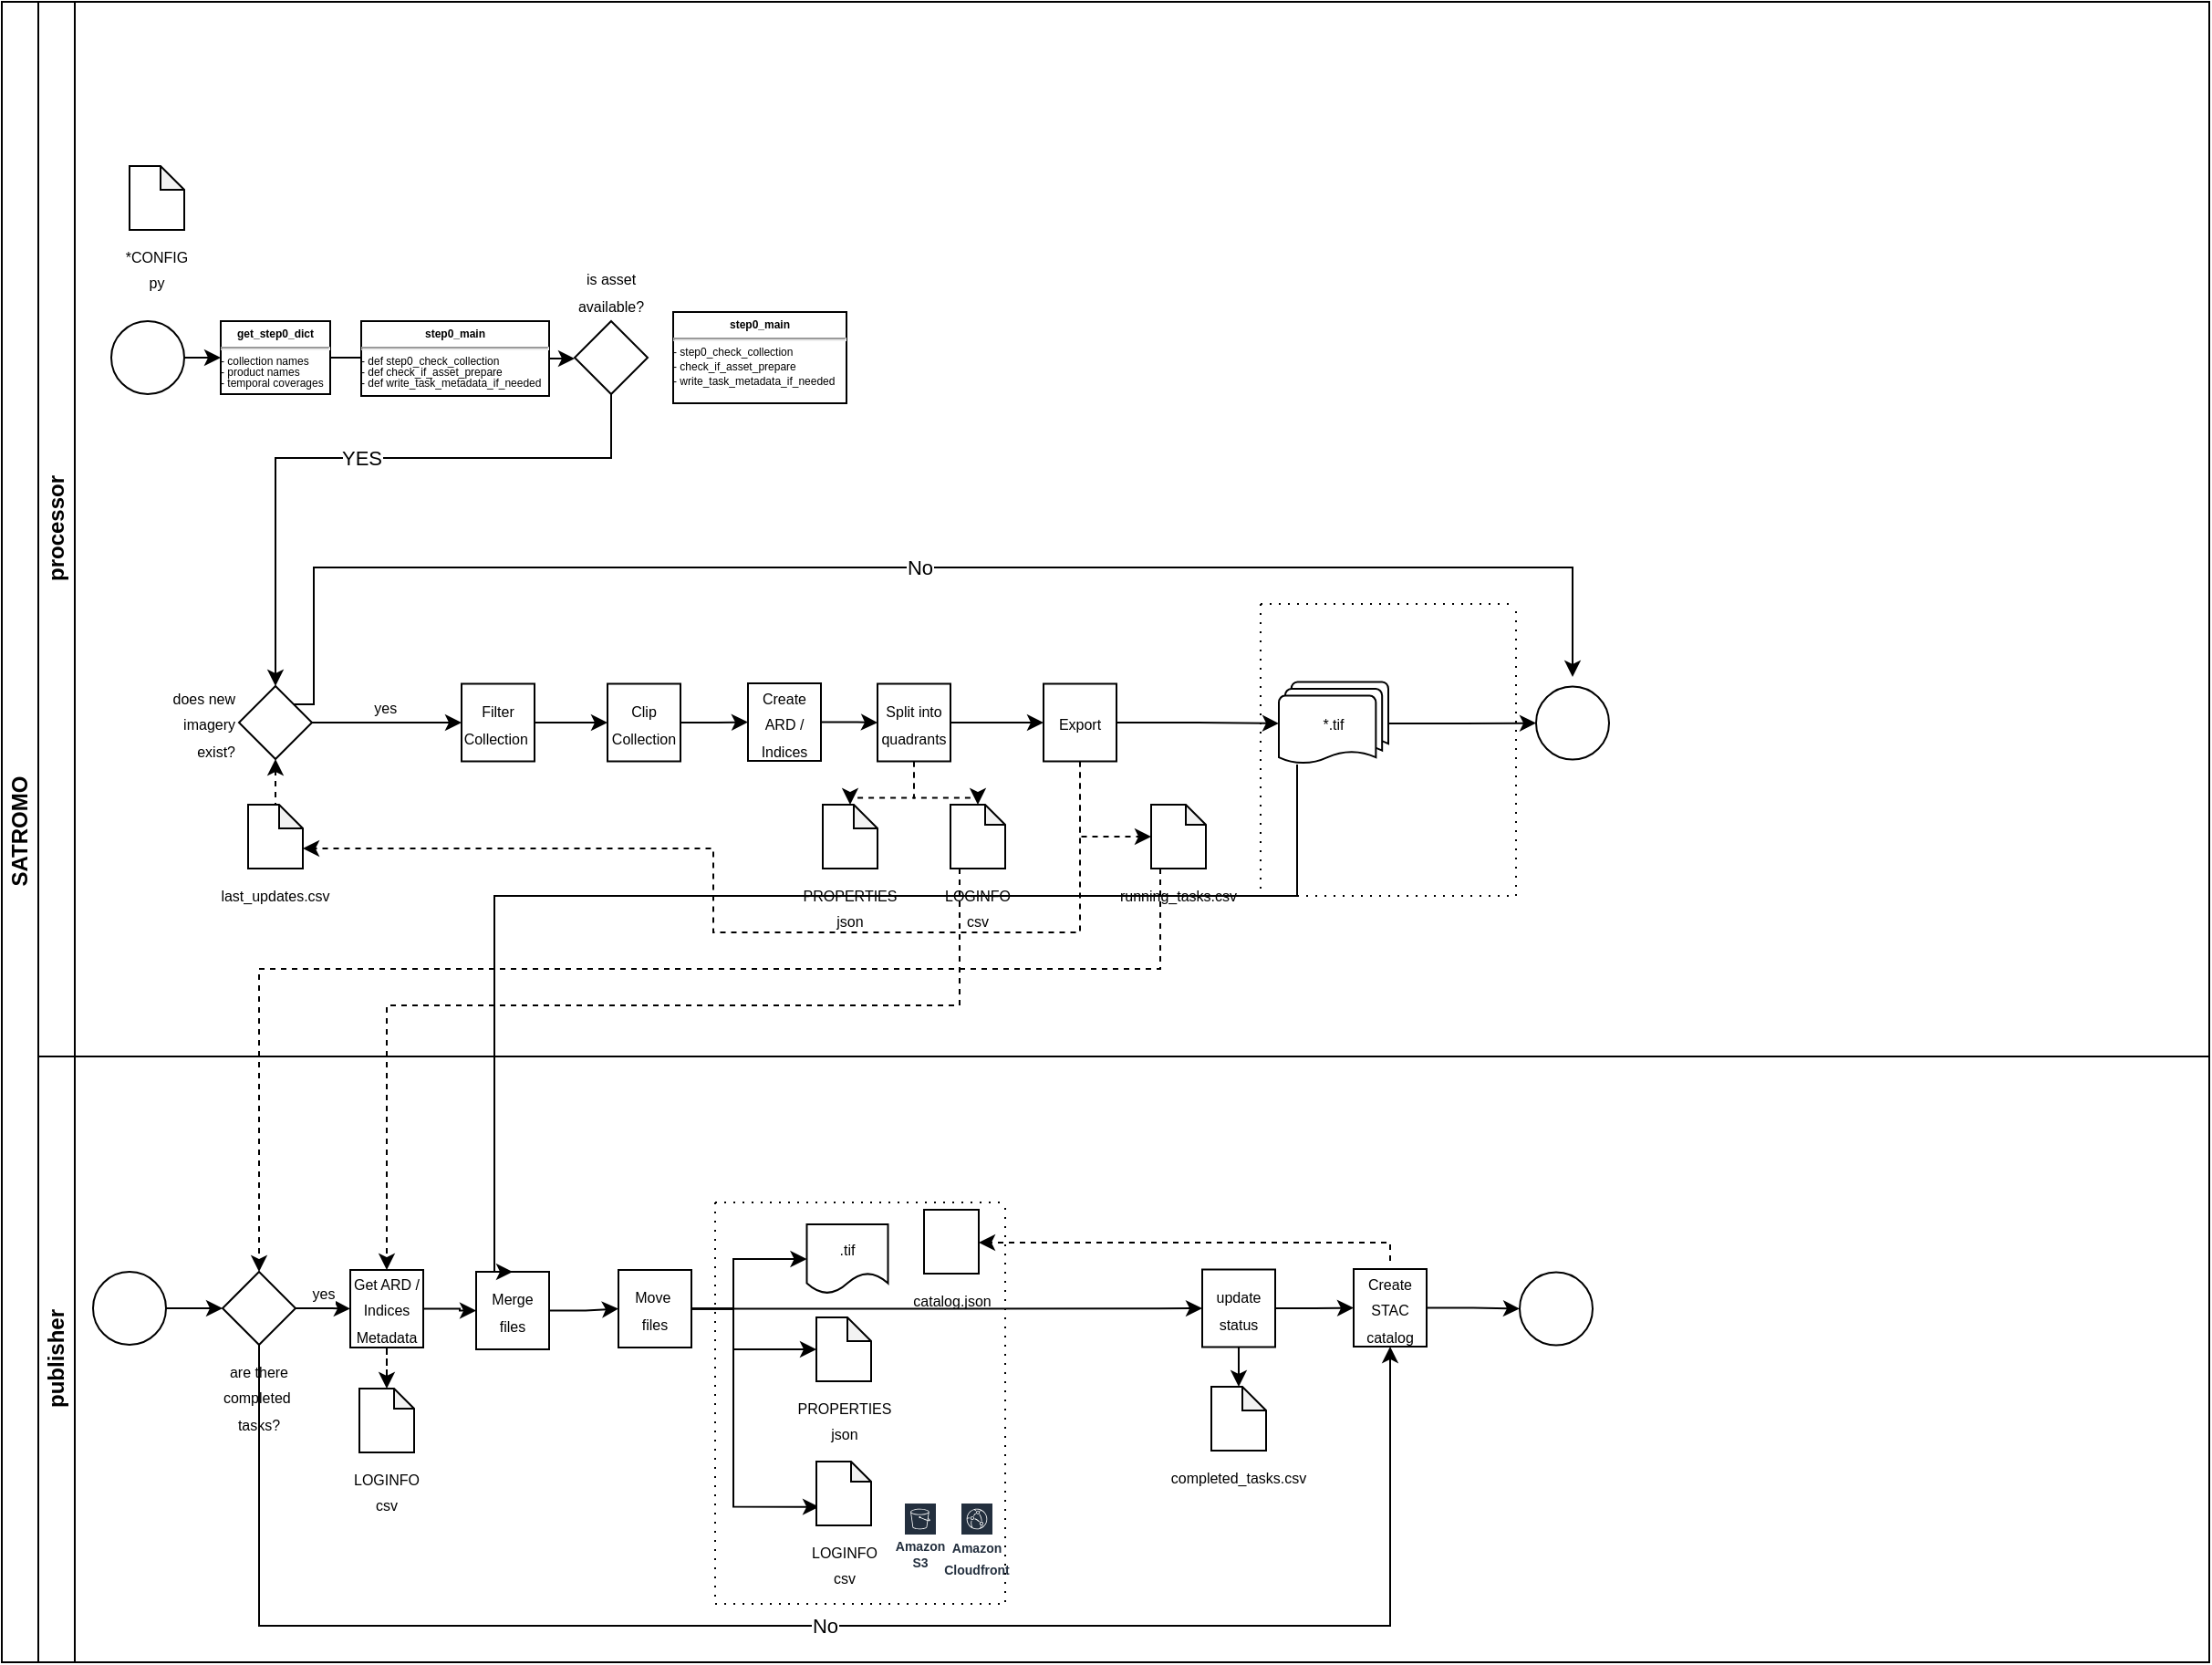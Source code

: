 <mxfile version="22.1.17" type="github">
  <diagram id="prtHgNgQTEPvFCAcTncT" name="Page-1">
    <mxGraphModel dx="679" dy="415" grid="1" gridSize="10" guides="1" tooltips="1" connect="1" arrows="1" fold="1" page="1" pageScale="1" pageWidth="1654" pageHeight="1169" math="0" shadow="0">
      <root>
        <mxCell id="0" />
        <mxCell id="1" parent="0" />
        <mxCell id="dNxyNK7c78bLwvsdeMH5-19" value="SATROMO" style="swimlane;html=1;childLayout=stackLayout;resizeParent=1;resizeParentMax=0;horizontal=0;startSize=20;horizontalStack=0;" parent="1" vertex="1">
          <mxGeometry x="40" y="530" width="1210" height="910" as="geometry">
            <mxRectangle x="30" y="50" width="40" height="60" as="alternateBounds" />
          </mxGeometry>
        </mxCell>
        <mxCell id="R1mRM2v9SrcW-nyacFjG-60" style="edgeStyle=orthogonalEdgeStyle;rounded=0;orthogonalLoop=1;jettySize=auto;html=1;entryX=0.5;entryY=0;entryDx=0;entryDy=0;dashed=1;" parent="dNxyNK7c78bLwvsdeMH5-19" source="R1mRM2v9SrcW-nyacFjG-41" target="R1mRM2v9SrcW-nyacFjG-56" edge="1">
          <mxGeometry relative="1" as="geometry">
            <Array as="points">
              <mxPoint x="635" y="530" />
              <mxPoint x="141" y="530" />
            </Array>
          </mxGeometry>
        </mxCell>
        <mxCell id="R1mRM2v9SrcW-nyacFjG-63" style="edgeStyle=orthogonalEdgeStyle;rounded=0;orthogonalLoop=1;jettySize=auto;html=1;entryX=0.5;entryY=0;entryDx=0;entryDy=0;dashed=1;" parent="dNxyNK7c78bLwvsdeMH5-19" source="R1mRM2v9SrcW-nyacFjG-35" target="R1mRM2v9SrcW-nyacFjG-61" edge="1">
          <mxGeometry relative="1" as="geometry">
            <Array as="points">
              <mxPoint x="525" y="550" />
              <mxPoint x="211" y="550" />
            </Array>
          </mxGeometry>
        </mxCell>
        <mxCell id="dNxyNK7c78bLwvsdeMH5-20" value="processor" style="swimlane;html=1;startSize=20;horizontal=0;" parent="dNxyNK7c78bLwvsdeMH5-19" vertex="1">
          <mxGeometry x="20" width="1190" height="578" as="geometry" />
        </mxCell>
        <mxCell id="R1mRM2v9SrcW-nyacFjG-58" value="" style="shape=image;html=1;verticalAlign=top;verticalLabelPosition=bottom;labelBackgroundColor=#ffffff;imageAspect=0;aspect=fixed;image=https://cdn0.iconfinder.com/data/icons/social-network-9/50/29-128.png" parent="dNxyNK7c78bLwvsdeMH5-20" vertex="1">
          <mxGeometry x="30" y="6" width="24" height="24" as="geometry" />
        </mxCell>
        <mxCell id="dNxyNK7c78bLwvsdeMH5-32" value="" style="ellipse;whiteSpace=wrap;html=1;" parent="dNxyNK7c78bLwvsdeMH5-20" vertex="1">
          <mxGeometry x="821" y="375.25" width="40" height="40" as="geometry" />
        </mxCell>
        <mxCell id="R1mRM2v9SrcW-nyacFjG-2" value="yes&amp;nbsp;" style="edgeStyle=orthogonalEdgeStyle;rounded=0;orthogonalLoop=1;jettySize=auto;html=1;exitX=1;exitY=0.5;exitDx=0;exitDy=0;labelPosition=center;verticalLabelPosition=top;align=center;verticalAlign=bottom;fontSize=8;" parent="dNxyNK7c78bLwvsdeMH5-20" source="SaRvPY5KLAKqEFSmgEiV-3" target="dNxyNK7c78bLwvsdeMH5-30" edge="1">
          <mxGeometry relative="1" as="geometry" />
        </mxCell>
        <mxCell id="0T3khw3Om7fpAPWbkNdE-1" value="No" style="edgeStyle=orthogonalEdgeStyle;rounded=0;orthogonalLoop=1;jettySize=auto;html=1;exitX=1;exitY=0;exitDx=0;exitDy=0;" parent="dNxyNK7c78bLwvsdeMH5-20" source="SaRvPY5KLAKqEFSmgEiV-3" edge="1">
          <mxGeometry relative="1" as="geometry">
            <mxPoint x="841" y="370" as="targetPoint" />
            <Array as="points">
              <mxPoint x="151" y="385" />
              <mxPoint x="151" y="310" />
              <mxPoint x="841" y="310" />
            </Array>
          </mxGeometry>
        </mxCell>
        <mxCell id="SaRvPY5KLAKqEFSmgEiV-3" value="&lt;font style=&quot;font-size: 8px;&quot;&gt;does&amp;nbsp;new imagery exist?&lt;/font&gt;" style="rhombus;whiteSpace=wrap;html=1;fontFamily=Helvetica;fontSize=12;fontColor=#000000;align=right;verticalAlign=middle;labelPosition=left;verticalLabelPosition=middle;" parent="dNxyNK7c78bLwvsdeMH5-20" vertex="1">
          <mxGeometry x="110" y="375" width="40" height="40" as="geometry" />
        </mxCell>
        <mxCell id="dNxyNK7c78bLwvsdeMH5-30" value="&lt;font style=&quot;font-size: 8px;&quot;&gt;Filter Collection&amp;nbsp;&lt;/font&gt;" style="rounded=0;whiteSpace=wrap;html=1;fontFamily=Helvetica;fontSize=12;fontColor=#000000;align=center;" parent="dNxyNK7c78bLwvsdeMH5-20" vertex="1">
          <mxGeometry x="232" y="373.75" width="40" height="42.5" as="geometry" />
        </mxCell>
        <mxCell id="dNxyNK7c78bLwvsdeMH5-33" value="" style="edgeStyle=orthogonalEdgeStyle;rounded=0;orthogonalLoop=1;jettySize=auto;html=1;endArrow=classic;endFill=1;" parent="dNxyNK7c78bLwvsdeMH5-20" source="R1mRM2v9SrcW-nyacFjG-46" target="dNxyNK7c78bLwvsdeMH5-32" edge="1">
          <mxGeometry relative="1" as="geometry" />
        </mxCell>
        <mxCell id="R1mRM2v9SrcW-nyacFjG-6" style="edgeStyle=orthogonalEdgeStyle;rounded=0;orthogonalLoop=1;jettySize=auto;html=1;exitX=0;exitY=0;exitDx=17;exitDy=0;exitPerimeter=0;entryX=0.5;entryY=1;entryDx=0;entryDy=0;dashed=1;" parent="dNxyNK7c78bLwvsdeMH5-20" source="R1mRM2v9SrcW-nyacFjG-4" target="SaRvPY5KLAKqEFSmgEiV-3" edge="1">
          <mxGeometry relative="1" as="geometry" />
        </mxCell>
        <mxCell id="R1mRM2v9SrcW-nyacFjG-4" value="&lt;font style=&quot;font-size: 8px;&quot;&gt;last_updates.csv&lt;/font&gt;" style="shape=note;whiteSpace=wrap;html=1;backgroundOutline=1;darkOpacity=0.05;size=13;labelPosition=center;verticalLabelPosition=bottom;align=center;verticalAlign=top;" parent="dNxyNK7c78bLwvsdeMH5-20" vertex="1">
          <mxGeometry x="115" y="440" width="30" height="35" as="geometry" />
        </mxCell>
        <mxCell id="R1mRM2v9SrcW-nyacFjG-7" value="&lt;font style=&quot;font-size: 8px;&quot;&gt;Clip Collection&lt;/font&gt;" style="rounded=0;whiteSpace=wrap;html=1;fontFamily=Helvetica;fontSize=12;fontColor=#000000;align=center;" parent="dNxyNK7c78bLwvsdeMH5-20" vertex="1">
          <mxGeometry x="312" y="373.75" width="40" height="42.5" as="geometry" />
        </mxCell>
        <mxCell id="R1mRM2v9SrcW-nyacFjG-8" value="" style="edgeStyle=orthogonalEdgeStyle;rounded=0;orthogonalLoop=1;jettySize=auto;html=1;endArrow=classic;endFill=1;" parent="dNxyNK7c78bLwvsdeMH5-20" source="dNxyNK7c78bLwvsdeMH5-30" target="R1mRM2v9SrcW-nyacFjG-7" edge="1">
          <mxGeometry relative="1" as="geometry">
            <mxPoint x="322" y="445" as="sourcePoint" />
            <mxPoint x="440" y="400" as="targetPoint" />
          </mxGeometry>
        </mxCell>
        <mxCell id="R1mRM2v9SrcW-nyacFjG-9" value="&lt;font style=&quot;font-size: 8px;&quot;&gt;Create ARD / Indices&lt;/font&gt;" style="rounded=0;whiteSpace=wrap;html=1;fontFamily=Helvetica;fontSize=12;fontColor=#000000;align=center;" parent="dNxyNK7c78bLwvsdeMH5-20" vertex="1">
          <mxGeometry x="389" y="373.5" width="40" height="42.5" as="geometry" />
        </mxCell>
        <mxCell id="R1mRM2v9SrcW-nyacFjG-10" value="" style="edgeStyle=orthogonalEdgeStyle;rounded=0;orthogonalLoop=1;jettySize=auto;html=1;endArrow=classic;endFill=1;" parent="dNxyNK7c78bLwvsdeMH5-20" source="R1mRM2v9SrcW-nyacFjG-7" target="R1mRM2v9SrcW-nyacFjG-9" edge="1">
          <mxGeometry relative="1" as="geometry">
            <mxPoint x="402" y="445" as="sourcePoint" />
            <mxPoint x="1000" y="445" as="targetPoint" />
          </mxGeometry>
        </mxCell>
        <mxCell id="R1mRM2v9SrcW-nyacFjG-16" style="edgeStyle=orthogonalEdgeStyle;rounded=0;orthogonalLoop=1;jettySize=auto;html=1;exitX=0.5;exitY=1;exitDx=0;exitDy=0;entryX=0.5;entryY=0;entryDx=0;entryDy=0;entryPerimeter=0;dashed=1;" parent="dNxyNK7c78bLwvsdeMH5-20" source="R1mRM2v9SrcW-nyacFjG-11" target="R1mRM2v9SrcW-nyacFjG-13" edge="1">
          <mxGeometry relative="1" as="geometry" />
        </mxCell>
        <mxCell id="R1mRM2v9SrcW-nyacFjG-38" style="edgeStyle=orthogonalEdgeStyle;rounded=0;orthogonalLoop=1;jettySize=auto;html=1;exitX=0.5;exitY=1;exitDx=0;exitDy=0;entryX=0.5;entryY=0;entryDx=0;entryDy=0;entryPerimeter=0;dashed=1;" parent="dNxyNK7c78bLwvsdeMH5-20" source="R1mRM2v9SrcW-nyacFjG-11" target="R1mRM2v9SrcW-nyacFjG-35" edge="1">
          <mxGeometry relative="1" as="geometry" />
        </mxCell>
        <mxCell id="R1mRM2v9SrcW-nyacFjG-11" value="&lt;font style=&quot;font-size: 8px;&quot;&gt;Split into&lt;br&gt;quadrants&lt;br&gt;&lt;/font&gt;" style="rounded=0;whiteSpace=wrap;html=1;fontFamily=Helvetica;fontSize=12;fontColor=#000000;align=center;" parent="dNxyNK7c78bLwvsdeMH5-20" vertex="1">
          <mxGeometry x="460" y="373.75" width="40" height="42.5" as="geometry" />
        </mxCell>
        <mxCell id="R1mRM2v9SrcW-nyacFjG-12" value="" style="edgeStyle=orthogonalEdgeStyle;rounded=0;orthogonalLoop=1;jettySize=auto;html=1;endArrow=classic;endFill=1;" parent="dNxyNK7c78bLwvsdeMH5-20" source="R1mRM2v9SrcW-nyacFjG-9" target="R1mRM2v9SrcW-nyacFjG-11" edge="1">
          <mxGeometry relative="1" as="geometry">
            <mxPoint x="479" y="445" as="sourcePoint" />
            <mxPoint x="1000" y="445" as="targetPoint" />
          </mxGeometry>
        </mxCell>
        <mxCell id="R1mRM2v9SrcW-nyacFjG-13" value="&lt;span style=&quot;font-size: 8px;&quot;&gt;PROPERTIES json&lt;/span&gt;" style="shape=note;whiteSpace=wrap;html=1;backgroundOutline=1;darkOpacity=0.05;size=13;labelPosition=center;verticalLabelPosition=bottom;align=center;verticalAlign=top;" parent="dNxyNK7c78bLwvsdeMH5-20" vertex="1">
          <mxGeometry x="430" y="440" width="30" height="35" as="geometry" />
        </mxCell>
        <mxCell id="R1mRM2v9SrcW-nyacFjG-35" value="&lt;span style=&quot;font-size: 8px;&quot;&gt;LOGINFO csv&lt;/span&gt;" style="shape=note;whiteSpace=wrap;html=1;backgroundOutline=1;darkOpacity=0.05;size=11;labelPosition=center;verticalLabelPosition=bottom;align=center;verticalAlign=top;" parent="dNxyNK7c78bLwvsdeMH5-20" vertex="1">
          <mxGeometry x="500" y="440" width="30" height="35" as="geometry" />
        </mxCell>
        <mxCell id="R1mRM2v9SrcW-nyacFjG-44" style="edgeStyle=orthogonalEdgeStyle;rounded=0;orthogonalLoop=1;jettySize=auto;html=1;entryX=0;entryY=0;entryDx=30;entryDy=24;entryPerimeter=0;dashed=1;" parent="dNxyNK7c78bLwvsdeMH5-20" source="R1mRM2v9SrcW-nyacFjG-39" target="R1mRM2v9SrcW-nyacFjG-4" edge="1">
          <mxGeometry relative="1" as="geometry">
            <Array as="points">
              <mxPoint x="571" y="510" />
              <mxPoint x="370" y="510" />
              <mxPoint x="370" y="464" />
            </Array>
          </mxGeometry>
        </mxCell>
        <mxCell id="R1mRM2v9SrcW-nyacFjG-39" value="&lt;font style=&quot;font-size: 8px;&quot;&gt;Export&lt;br&gt;&lt;/font&gt;" style="rounded=0;whiteSpace=wrap;html=1;fontFamily=Helvetica;fontSize=12;fontColor=#000000;align=center;" parent="dNxyNK7c78bLwvsdeMH5-20" vertex="1">
          <mxGeometry x="551" y="373.75" width="40" height="42.5" as="geometry" />
        </mxCell>
        <mxCell id="R1mRM2v9SrcW-nyacFjG-40" value="" style="edgeStyle=orthogonalEdgeStyle;rounded=0;orthogonalLoop=1;jettySize=auto;html=1;endArrow=classic;endFill=1;" parent="dNxyNK7c78bLwvsdeMH5-20" source="R1mRM2v9SrcW-nyacFjG-11" target="R1mRM2v9SrcW-nyacFjG-39" edge="1">
          <mxGeometry relative="1" as="geometry">
            <mxPoint x="550" y="445" as="sourcePoint" />
            <mxPoint x="1000" y="445" as="targetPoint" />
          </mxGeometry>
        </mxCell>
        <mxCell id="R1mRM2v9SrcW-nyacFjG-41" value="&lt;span style=&quot;font-size: 8px;&quot;&gt;running_tasks.csv&lt;/span&gt;" style="shape=note;whiteSpace=wrap;html=1;backgroundOutline=1;darkOpacity=0.05;size=11;labelPosition=center;verticalLabelPosition=bottom;align=center;verticalAlign=top;" parent="dNxyNK7c78bLwvsdeMH5-20" vertex="1">
          <mxGeometry x="610" y="440" width="30" height="35" as="geometry" />
        </mxCell>
        <mxCell id="R1mRM2v9SrcW-nyacFjG-43" style="edgeStyle=orthogonalEdgeStyle;rounded=0;orthogonalLoop=1;jettySize=auto;html=1;exitX=0.5;exitY=1;exitDx=0;exitDy=0;entryX=0;entryY=0.5;entryDx=0;entryDy=0;entryPerimeter=0;dashed=1;" parent="dNxyNK7c78bLwvsdeMH5-20" source="R1mRM2v9SrcW-nyacFjG-39" target="R1mRM2v9SrcW-nyacFjG-41" edge="1">
          <mxGeometry relative="1" as="geometry" />
        </mxCell>
        <mxCell id="R1mRM2v9SrcW-nyacFjG-47" value="" style="edgeStyle=orthogonalEdgeStyle;rounded=0;orthogonalLoop=1;jettySize=auto;html=1;endArrow=classic;endFill=1;" parent="dNxyNK7c78bLwvsdeMH5-20" source="R1mRM2v9SrcW-nyacFjG-39" target="R1mRM2v9SrcW-nyacFjG-46" edge="1">
          <mxGeometry relative="1" as="geometry">
            <mxPoint x="641" y="445" as="sourcePoint" />
            <mxPoint x="1000" y="445" as="targetPoint" />
          </mxGeometry>
        </mxCell>
        <mxCell id="R1mRM2v9SrcW-nyacFjG-46" value="&lt;font style=&quot;font-size: 8px;&quot;&gt;*.tif&lt;/font&gt;" style="strokeWidth=1;html=1;shape=mxgraph.flowchart.multi-document;whiteSpace=wrap;" parent="dNxyNK7c78bLwvsdeMH5-20" vertex="1">
          <mxGeometry x="680" y="372.75" width="60" height="45.25" as="geometry" />
        </mxCell>
        <mxCell id="R1mRM2v9SrcW-nyacFjG-74" value="" style="swimlane;startSize=0;dashed=1;dashPattern=1 4;" parent="dNxyNK7c78bLwvsdeMH5-20" vertex="1">
          <mxGeometry x="670" y="330" width="140" height="160" as="geometry">
            <mxRectangle x="650" y="50" width="50" height="40" as="alternateBounds" />
          </mxGeometry>
        </mxCell>
        <mxCell id="R1mRM2v9SrcW-nyacFjG-75" value="" style="shape=image;html=1;verticalAlign=top;verticalLabelPosition=bottom;labelBackgroundColor=#ffffff;imageAspect=0;aspect=fixed;image=https://cdn0.iconfinder.com/data/icons/eon-social-media-contact-info-2/32/drive_gdrive_google_storage-128.png;strokeWidth=1;dashed=1;dashPattern=12 12;" parent="R1mRM2v9SrcW-nyacFjG-74" vertex="1">
          <mxGeometry x="110" y="130" width="30" height="30" as="geometry" />
        </mxCell>
        <mxCell id="dyGAlXozFLKTP85Kv3v4-16" style="edgeStyle=orthogonalEdgeStyle;rounded=0;orthogonalLoop=1;jettySize=auto;html=1;entryX=0;entryY=0.5;entryDx=0;entryDy=0;" edge="1" parent="dNxyNK7c78bLwvsdeMH5-20" source="dNxyNK7c78bLwvsdeMH5-23" target="dyGAlXozFLKTP85Kv3v4-7">
          <mxGeometry relative="1" as="geometry">
            <Array as="points">
              <mxPoint x="60" y="195" />
            </Array>
          </mxGeometry>
        </mxCell>
        <mxCell id="dNxyNK7c78bLwvsdeMH5-23" value="" style="ellipse;whiteSpace=wrap;html=1;" parent="dNxyNK7c78bLwvsdeMH5-20" vertex="1">
          <mxGeometry x="40" y="175" width="40" height="40" as="geometry" />
        </mxCell>
        <mxCell id="dyGAlXozFLKTP85Kv3v4-17" style="edgeStyle=orthogonalEdgeStyle;rounded=0;orthogonalLoop=1;jettySize=auto;html=1;entryX=0;entryY=0.5;entryDx=0;entryDy=0;" edge="1" parent="dNxyNK7c78bLwvsdeMH5-20" source="dyGAlXozFLKTP85Kv3v4-7" target="dyGAlXozFLKTP85Kv3v4-11">
          <mxGeometry relative="1" as="geometry" />
        </mxCell>
        <mxCell id="dyGAlXozFLKTP85Kv3v4-7" value="&lt;p style=&quot;margin: 4px 0px 0px; text-align: center; font-size: 6px;&quot;&gt;&lt;b style=&quot;font-size: 6px;&quot;&gt;get_step0_dict&lt;/b&gt;&lt;/p&gt;&lt;hr style=&quot;font-size: 6px;&quot;&gt;&lt;div style=&quot;height: 2px; font-size: 6px;&quot;&gt;- collection names&amp;nbsp;&amp;nbsp;&lt;/div&gt;&lt;div style=&quot;height: 2px; font-size: 6px;&quot;&gt;&lt;br&gt;&lt;/div&gt;&lt;div style=&quot;height: 2px; font-size: 6px;&quot;&gt;&lt;br&gt;&lt;/div&gt;&lt;div style=&quot;height: 2px; font-size: 6px;&quot;&gt;- product names&amp;nbsp;&amp;nbsp;&lt;/div&gt;&lt;div style=&quot;height: 2px; font-size: 6px;&quot;&gt;&lt;br&gt;&lt;/div&gt;&lt;div style=&quot;height: 2px; font-size: 6px;&quot;&gt;&lt;br style=&quot;font-size: 6px;&quot;&gt;&lt;/div&gt;&lt;div style=&quot;height: 2px; font-size: 6px;&quot;&gt;- temporal coverages&lt;/div&gt;" style="verticalAlign=top;align=left;overflow=fill;fontSize=6;fontFamily=Helvetica;html=1;whiteSpace=wrap;" vertex="1" parent="dNxyNK7c78bLwvsdeMH5-20">
          <mxGeometry x="100" y="175" width="60" height="40" as="geometry" />
        </mxCell>
        <mxCell id="dyGAlXozFLKTP85Kv3v4-9" value="&lt;span style=&quot;font-size: 8px;&quot;&gt;*CONFIG&lt;br&gt;py&lt;br&gt;&lt;/span&gt;" style="shape=note;whiteSpace=wrap;html=1;backgroundOutline=1;darkOpacity=0.05;size=13;labelPosition=center;verticalLabelPosition=bottom;align=center;verticalAlign=top;" vertex="1" parent="dNxyNK7c78bLwvsdeMH5-20">
          <mxGeometry x="50" y="90" width="30" height="35" as="geometry" />
        </mxCell>
        <mxCell id="dyGAlXozFLKTP85Kv3v4-18" style="edgeStyle=orthogonalEdgeStyle;rounded=0;orthogonalLoop=1;jettySize=auto;html=1;exitX=1;exitY=0.5;exitDx=0;exitDy=0;entryX=0;entryY=0.5;entryDx=0;entryDy=0;" edge="1" parent="dNxyNK7c78bLwvsdeMH5-20" source="dyGAlXozFLKTP85Kv3v4-11" target="dyGAlXozFLKTP85Kv3v4-14">
          <mxGeometry relative="1" as="geometry" />
        </mxCell>
        <mxCell id="dyGAlXozFLKTP85Kv3v4-11" value="&lt;p style=&quot;margin: 4px 0px 0px; text-align: center; font-size: 6px;&quot;&gt;&lt;b style=&quot;font-size: 6px;&quot;&gt;step0_main&lt;/b&gt;&lt;/p&gt;&lt;hr style=&quot;font-size: 6px;&quot;&gt;&lt;div style=&quot;height: 2px; font-size: 6px;&quot;&gt;- def step0_check_collection&lt;/div&gt;&lt;div style=&quot;height: 2px; font-size: 6px;&quot;&gt;&lt;br style=&quot;font-size: 6px;&quot;&gt;&lt;/div&gt;&lt;div style=&quot;height: 2px; font-size: 6px;&quot;&gt;&lt;br&gt;&lt;/div&gt;&lt;div style=&quot;height: 2px; font-size: 6px;&quot;&gt;- def check_if_asset_prepare &amp;nbsp;&lt;/div&gt;&lt;div style=&quot;height: 2px; font-size: 6px;&quot;&gt;&lt;br&gt;&lt;/div&gt;&lt;div style=&quot;height: 2px; font-size: 6px;&quot;&gt;&lt;br&gt;&lt;/div&gt;&lt;div style=&quot;height: 2px; font-size: 6px;&quot;&gt;- def write_task_metadata_if_needed&lt;/div&gt;" style="verticalAlign=top;align=left;overflow=fill;fontSize=6;fontFamily=Helvetica;html=1;whiteSpace=wrap;" vertex="1" parent="dNxyNK7c78bLwvsdeMH5-20">
          <mxGeometry x="177" y="175" width="103" height="41" as="geometry" />
        </mxCell>
        <mxCell id="dyGAlXozFLKTP85Kv3v4-21" value="YES" style="edgeStyle=orthogonalEdgeStyle;rounded=0;orthogonalLoop=1;jettySize=auto;html=1;entryX=0.5;entryY=0;entryDx=0;entryDy=0;" edge="1" parent="dNxyNK7c78bLwvsdeMH5-20" source="dyGAlXozFLKTP85Kv3v4-14" target="SaRvPY5KLAKqEFSmgEiV-3">
          <mxGeometry relative="1" as="geometry">
            <Array as="points">
              <mxPoint x="314" y="250" />
              <mxPoint x="130" y="250" />
            </Array>
          </mxGeometry>
        </mxCell>
        <mxCell id="dyGAlXozFLKTP85Kv3v4-14" value="&lt;font style=&quot;font-size: 8px;&quot;&gt;is asset available?&lt;/font&gt;" style="rhombus;whiteSpace=wrap;html=1;fontFamily=Helvetica;fontSize=12;fontColor=#000000;align=center;verticalAlign=bottom;labelPosition=center;verticalLabelPosition=top;" vertex="1" parent="dNxyNK7c78bLwvsdeMH5-20">
          <mxGeometry x="294" y="175" width="40" height="40" as="geometry" />
        </mxCell>
        <mxCell id="dyGAlXozFLKTP85Kv3v4-20" value="&lt;p style=&quot;margin: 4px 0px 0px; text-align: center; font-size: 6px;&quot;&gt;&lt;b style=&quot;font-size: 6px;&quot;&gt;step0_main&lt;/b&gt;&lt;/p&gt;&lt;hr style=&quot;font-size: 6px;&quot;&gt;&lt;div style=&quot;height: 2px; font-size: 6px;&quot;&gt;-&amp;nbsp;step0_check_collection&lt;/div&gt;&lt;div style=&quot;height: 2px; font-size: 6px;&quot;&gt;&lt;br style=&quot;font-size: 6px;&quot;&gt;&lt;/div&gt;&lt;div style=&quot;height: 2px; font-size: 6px;&quot;&gt;&lt;br style=&quot;font-size: 6px;&quot;&gt;&lt;/div&gt;&lt;div style=&quot;height: 2px; font-size: 6px;&quot;&gt;&lt;br&gt;&lt;/div&gt;&lt;div style=&quot;height: 2px; font-size: 6px;&quot;&gt;-&amp;nbsp;check_if_asset_prepare &amp;nbsp;&lt;/div&gt;&lt;div style=&quot;height: 2px; font-size: 6px;&quot;&gt;&lt;br&gt;&lt;/div&gt;&lt;div style=&quot;height: 2px; font-size: 6px;&quot;&gt;&lt;br style=&quot;font-size: 6px;&quot;&gt;&lt;/div&gt;&lt;div style=&quot;height: 2px; font-size: 6px;&quot;&gt;&lt;br style=&quot;font-size: 6px;&quot;&gt;&lt;/div&gt;&lt;div style=&quot;height: 2px; font-size: 6px;&quot;&gt;-&amp;nbsp;write_task_metadata_if_needed&lt;/div&gt;" style="verticalAlign=top;align=left;overflow=fill;fontSize=6;fontFamily=Helvetica;html=1;whiteSpace=wrap;" vertex="1" parent="dNxyNK7c78bLwvsdeMH5-20">
          <mxGeometry x="348" y="170" width="95" height="50" as="geometry" />
        </mxCell>
        <mxCell id="dNxyNK7c78bLwvsdeMH5-21" value="publisher" style="swimlane;html=1;startSize=20;horizontal=0;" parent="dNxyNK7c78bLwvsdeMH5-19" vertex="1">
          <mxGeometry x="20" y="578" width="1190" height="332" as="geometry" />
        </mxCell>
        <mxCell id="R1mRM2v9SrcW-nyacFjG-57" style="edgeStyle=orthogonalEdgeStyle;rounded=0;orthogonalLoop=1;jettySize=auto;html=1;" parent="dNxyNK7c78bLwvsdeMH5-21" source="R1mRM2v9SrcW-nyacFjG-53" target="R1mRM2v9SrcW-nyacFjG-56" edge="1">
          <mxGeometry relative="1" as="geometry" />
        </mxCell>
        <mxCell id="R1mRM2v9SrcW-nyacFjG-53" value="" style="ellipse;whiteSpace=wrap;html=1;" parent="dNxyNK7c78bLwvsdeMH5-21" vertex="1">
          <mxGeometry x="30" y="118" width="40" height="40" as="geometry" />
        </mxCell>
        <mxCell id="R1mRM2v9SrcW-nyacFjG-62" value="&lt;font style=&quot;font-size: 8px;&quot;&gt;yes&lt;/font&gt;" style="edgeStyle=orthogonalEdgeStyle;rounded=0;orthogonalLoop=1;jettySize=auto;html=1;exitX=1;exitY=0.5;exitDx=0;exitDy=0;labelPosition=center;verticalLabelPosition=top;align=center;verticalAlign=bottom;fontSize=8;" parent="dNxyNK7c78bLwvsdeMH5-21" source="R1mRM2v9SrcW-nyacFjG-56" target="R1mRM2v9SrcW-nyacFjG-61" edge="1">
          <mxGeometry relative="1" as="geometry" />
        </mxCell>
        <mxCell id="0T3khw3Om7fpAPWbkNdE-2" value="No" style="edgeStyle=orthogonalEdgeStyle;rounded=0;orthogonalLoop=1;jettySize=auto;html=1;exitX=0.5;exitY=1;exitDx=0;exitDy=0;entryX=0.5;entryY=1;entryDx=0;entryDy=0;" parent="dNxyNK7c78bLwvsdeMH5-21" source="R1mRM2v9SrcW-nyacFjG-56" target="R1mRM2v9SrcW-nyacFjG-124" edge="1">
          <mxGeometry relative="1" as="geometry">
            <Array as="points">
              <mxPoint x="121" y="312" />
              <mxPoint x="741" y="312" />
            </Array>
          </mxGeometry>
        </mxCell>
        <mxCell id="R1mRM2v9SrcW-nyacFjG-56" value="&lt;span style=&quot;font-size: 8px;&quot;&gt;are there completed&amp;nbsp; tasks?&lt;/span&gt;" style="rhombus;whiteSpace=wrap;html=1;fontFamily=Helvetica;fontSize=12;fontColor=#000000;align=center;verticalAlign=top;labelPosition=center;verticalLabelPosition=bottom;" parent="dNxyNK7c78bLwvsdeMH5-21" vertex="1">
          <mxGeometry x="101" y="118" width="40" height="40" as="geometry" />
        </mxCell>
        <mxCell id="R1mRM2v9SrcW-nyacFjG-70" style="edgeStyle=orthogonalEdgeStyle;rounded=0;orthogonalLoop=1;jettySize=auto;html=1;dashed=1;" parent="dNxyNK7c78bLwvsdeMH5-21" source="R1mRM2v9SrcW-nyacFjG-61" target="R1mRM2v9SrcW-nyacFjG-69" edge="1">
          <mxGeometry relative="1" as="geometry" />
        </mxCell>
        <mxCell id="R1mRM2v9SrcW-nyacFjG-61" value="&lt;font style=&quot;font-size: 8px;&quot;&gt;Get ARD / Indices Metadata&lt;/font&gt;" style="rounded=0;whiteSpace=wrap;html=1;fontFamily=Helvetica;fontSize=12;fontColor=#000000;align=center;" parent="dNxyNK7c78bLwvsdeMH5-21" vertex="1">
          <mxGeometry x="171" y="117" width="40" height="42.5" as="geometry" />
        </mxCell>
        <mxCell id="R1mRM2v9SrcW-nyacFjG-64" value="" style="shape=image;html=1;verticalAlign=top;verticalLabelPosition=bottom;labelBackgroundColor=#ffffff;imageAspect=0;aspect=fixed;image=https://cdn0.iconfinder.com/data/icons/social-network-9/50/29-128.png" parent="dNxyNK7c78bLwvsdeMH5-21" vertex="1">
          <mxGeometry x="31" y="12" width="24" height="24" as="geometry" />
        </mxCell>
        <mxCell id="R1mRM2v9SrcW-nyacFjG-69" value="&lt;span style=&quot;font-size: 8px;&quot;&gt;LOGINFO csv&lt;/span&gt;" style="shape=note;whiteSpace=wrap;html=1;backgroundOutline=1;darkOpacity=0.05;size=11;labelPosition=center;verticalLabelPosition=bottom;align=center;verticalAlign=top;" parent="dNxyNK7c78bLwvsdeMH5-21" vertex="1">
          <mxGeometry x="176" y="182" width="30" height="35" as="geometry" />
        </mxCell>
        <mxCell id="R1mRM2v9SrcW-nyacFjG-83" style="edgeStyle=orthogonalEdgeStyle;rounded=0;orthogonalLoop=1;jettySize=auto;html=1;exitX=1;exitY=0.5;exitDx=0;exitDy=0;entryX=0.051;entryY=0.709;entryDx=0;entryDy=0;entryPerimeter=0;" parent="dNxyNK7c78bLwvsdeMH5-21" source="R1mRM2v9SrcW-nyacFjG-72" target="R1mRM2v9SrcW-nyacFjG-78" edge="1">
          <mxGeometry relative="1" as="geometry">
            <Array as="points">
              <mxPoint x="381" y="138" />
              <mxPoint x="381" y="247" />
            </Array>
          </mxGeometry>
        </mxCell>
        <mxCell id="R1mRM2v9SrcW-nyacFjG-85" style="edgeStyle=orthogonalEdgeStyle;rounded=0;orthogonalLoop=1;jettySize=auto;html=1;entryX=0;entryY=0.5;entryDx=0;entryDy=0;entryPerimeter=0;" parent="dNxyNK7c78bLwvsdeMH5-21" source="R1mRM2v9SrcW-nyacFjG-72" target="R1mRM2v9SrcW-nyacFjG-77" edge="1">
          <mxGeometry relative="1" as="geometry">
            <Array as="points">
              <mxPoint x="381" y="138" />
              <mxPoint x="381" y="160" />
            </Array>
          </mxGeometry>
        </mxCell>
        <mxCell id="R1mRM2v9SrcW-nyacFjG-117" style="edgeStyle=orthogonalEdgeStyle;rounded=0;orthogonalLoop=1;jettySize=auto;html=1;" parent="dNxyNK7c78bLwvsdeMH5-21" source="R1mRM2v9SrcW-nyacFjG-72" target="R1mRM2v9SrcW-nyacFjG-115" edge="1">
          <mxGeometry relative="1" as="geometry" />
        </mxCell>
        <mxCell id="R1mRM2v9SrcW-nyacFjG-72" value="&lt;font style=&quot;font-size: 8px;&quot;&gt;Move&amp;nbsp;&lt;br&gt;files&lt;br&gt;&lt;/font&gt;" style="rounded=0;whiteSpace=wrap;html=1;fontFamily=Helvetica;fontSize=12;fontColor=#000000;align=center;" parent="dNxyNK7c78bLwvsdeMH5-21" vertex="1">
          <mxGeometry x="318" y="117" width="40" height="42.5" as="geometry" />
        </mxCell>
        <mxCell id="R1mRM2v9SrcW-nyacFjG-52" value="" style="swimlane;startSize=0;dashed=1;dashPattern=1 4;" parent="dNxyNK7c78bLwvsdeMH5-21" vertex="1">
          <mxGeometry x="371" y="80" width="159" height="220" as="geometry">
            <mxRectangle x="650" y="50" width="50" height="40" as="alternateBounds" />
          </mxGeometry>
        </mxCell>
        <mxCell id="R1mRM2v9SrcW-nyacFjG-67" value="&lt;br&gt;&lt;br&gt;&lt;br&gt;Amazon S3" style="sketch=0;outlineConnect=0;fontColor=#232F3E;gradientColor=none;strokeColor=#ffffff;fillColor=#232F3E;dashed=1;verticalLabelPosition=middle;verticalAlign=bottom;align=center;html=1;whiteSpace=wrap;fontSize=7;fontStyle=1;spacing=3;shape=mxgraph.aws4.productIcon;prIcon=mxgraph.aws4.s3;dashPattern=1 4;" parent="R1mRM2v9SrcW-nyacFjG-52" vertex="1">
          <mxGeometry x="103" y="164" width="19" height="41" as="geometry" />
        </mxCell>
        <mxCell id="R1mRM2v9SrcW-nyacFjG-77" value="&lt;span style=&quot;font-size: 8px;&quot;&gt;PROPERTIES json&lt;/span&gt;" style="shape=note;whiteSpace=wrap;html=1;backgroundOutline=1;darkOpacity=0.05;size=13;labelPosition=center;verticalLabelPosition=bottom;align=center;verticalAlign=top;" parent="R1mRM2v9SrcW-nyacFjG-52" vertex="1">
          <mxGeometry x="55.5" y="63" width="30" height="35" as="geometry" />
        </mxCell>
        <mxCell id="R1mRM2v9SrcW-nyacFjG-78" value="&lt;span style=&quot;font-size: 8px;&quot;&gt;LOGINFO csv&lt;/span&gt;" style="shape=note;whiteSpace=wrap;html=1;backgroundOutline=1;darkOpacity=0.05;size=11;labelPosition=center;verticalLabelPosition=bottom;align=center;verticalAlign=top;" parent="R1mRM2v9SrcW-nyacFjG-52" vertex="1">
          <mxGeometry x="55.5" y="142" width="30" height="35" as="geometry" />
        </mxCell>
        <mxCell id="R1mRM2v9SrcW-nyacFjG-80" value="&lt;font style=&quot;font-size: 8px;&quot;&gt;.tif&lt;/font&gt;" style="shape=document;whiteSpace=wrap;html=1;boundedLbl=1;" parent="R1mRM2v9SrcW-nyacFjG-52" vertex="1">
          <mxGeometry x="50.25" y="12" width="44.5" height="38" as="geometry" />
        </mxCell>
        <mxCell id="R1mRM2v9SrcW-nyacFjG-125" value="&lt;font style=&quot;font-size: 8px;&quot;&gt;catalog.json&lt;/font&gt;" style="shape=note;whiteSpace=wrap;html=1;backgroundOutline=1;darkOpacity=0.05;size=0;labelPosition=center;verticalLabelPosition=bottom;align=center;verticalAlign=top;strokeColor=#000000;" parent="R1mRM2v9SrcW-nyacFjG-52" vertex="1">
          <mxGeometry x="114.5" y="4" width="30" height="35" as="geometry" />
        </mxCell>
        <mxCell id="R1mRM2v9SrcW-nyacFjG-81" style="edgeStyle=orthogonalEdgeStyle;rounded=0;orthogonalLoop=1;jettySize=auto;html=1;entryX=0;entryY=0.5;entryDx=0;entryDy=0;" parent="dNxyNK7c78bLwvsdeMH5-21" source="R1mRM2v9SrcW-nyacFjG-72" target="R1mRM2v9SrcW-nyacFjG-80" edge="1">
          <mxGeometry relative="1" as="geometry">
            <Array as="points">
              <mxPoint x="381" y="138" />
              <mxPoint x="381" y="111" />
            </Array>
          </mxGeometry>
        </mxCell>
        <mxCell id="R1mRM2v9SrcW-nyacFjG-114" value="" style="ellipse;whiteSpace=wrap;html=1;" parent="dNxyNK7c78bLwvsdeMH5-21" vertex="1">
          <mxGeometry x="812" y="118.25" width="40" height="40" as="geometry" />
        </mxCell>
        <mxCell id="R1mRM2v9SrcW-nyacFjG-116" style="edgeStyle=orthogonalEdgeStyle;rounded=0;orthogonalLoop=1;jettySize=auto;html=1;entryX=0;entryY=0.5;entryDx=0;entryDy=0;" parent="dNxyNK7c78bLwvsdeMH5-21" source="R1mRM2v9SrcW-nyacFjG-124" target="R1mRM2v9SrcW-nyacFjG-114" edge="1">
          <mxGeometry relative="1" as="geometry" />
        </mxCell>
        <mxCell id="bQzD6rqUAai0wYCye_t_-2" style="edgeStyle=orthogonalEdgeStyle;rounded=0;orthogonalLoop=1;jettySize=auto;html=1;exitX=0.5;exitY=1;exitDx=0;exitDy=0;entryX=0.5;entryY=0;entryDx=0;entryDy=0;entryPerimeter=0;" parent="dNxyNK7c78bLwvsdeMH5-21" source="R1mRM2v9SrcW-nyacFjG-115" target="R1mRM2v9SrcW-nyacFjG-118" edge="1">
          <mxGeometry relative="1" as="geometry" />
        </mxCell>
        <mxCell id="R1mRM2v9SrcW-nyacFjG-115" value="&lt;font style=&quot;font-size: 8px;&quot;&gt;update status&lt;br&gt;&lt;/font&gt;" style="rounded=0;whiteSpace=wrap;html=1;fontFamily=Helvetica;fontSize=12;fontColor=#000000;align=center;" parent="dNxyNK7c78bLwvsdeMH5-21" vertex="1">
          <mxGeometry x="638" y="116.75" width="40" height="42.5" as="geometry" />
        </mxCell>
        <mxCell id="R1mRM2v9SrcW-nyacFjG-118" value="&lt;font style=&quot;font-size: 8px;&quot;&gt;completed_tasks.csv&lt;/font&gt;" style="shape=note;whiteSpace=wrap;html=1;backgroundOutline=1;darkOpacity=0.05;size=13;labelPosition=center;verticalLabelPosition=bottom;align=center;verticalAlign=top;" parent="dNxyNK7c78bLwvsdeMH5-21" vertex="1">
          <mxGeometry x="643" y="181" width="30" height="35" as="geometry" />
        </mxCell>
        <mxCell id="R1mRM2v9SrcW-nyacFjG-124" value="&lt;font style=&quot;font-size: 8px;&quot;&gt;Create STAC catalog&lt;br&gt;&lt;/font&gt;" style="rounded=0;whiteSpace=wrap;html=1;fontFamily=Helvetica;fontSize=12;fontColor=#000000;align=center;strokeColor=#000000;" parent="dNxyNK7c78bLwvsdeMH5-21" vertex="1">
          <mxGeometry x="721" y="116.5" width="40" height="42.5" as="geometry" />
        </mxCell>
        <mxCell id="bQzD6rqUAai0wYCye_t_-1" value="" style="edgeStyle=orthogonalEdgeStyle;rounded=0;orthogonalLoop=1;jettySize=auto;html=1;entryX=0;entryY=0.5;entryDx=0;entryDy=0;" parent="dNxyNK7c78bLwvsdeMH5-21" source="R1mRM2v9SrcW-nyacFjG-115" target="R1mRM2v9SrcW-nyacFjG-124" edge="1">
          <mxGeometry relative="1" as="geometry">
            <mxPoint x="743" y="446" as="sourcePoint" />
            <mxPoint x="861" y="446" as="targetPoint" />
          </mxGeometry>
        </mxCell>
        <mxCell id="R1mRM2v9SrcW-nyacFjG-123" style="edgeStyle=orthogonalEdgeStyle;rounded=0;orthogonalLoop=1;jettySize=auto;html=1;dashed=1;strokeColor=#000000;" parent="dNxyNK7c78bLwvsdeMH5-21" target="R1mRM2v9SrcW-nyacFjG-125" edge="1">
          <mxGeometry relative="1" as="geometry">
            <mxPoint x="741" y="112" as="sourcePoint" />
            <mxPoint x="595" y="182" as="targetPoint" />
            <Array as="points">
              <mxPoint x="741" y="102" />
            </Array>
          </mxGeometry>
        </mxCell>
        <mxCell id="bQzD6rqUAai0wYCye_t_-16" value="&lt;font style=&quot;font-size: 7px;&quot;&gt;Amazon Cloudfront&lt;/font&gt;" style="sketch=0;outlineConnect=0;fontColor=#232F3E;gradientColor=none;strokeColor=#ffffff;fillColor=#232F3E;dashed=0;verticalLabelPosition=middle;verticalAlign=bottom;align=center;html=1;whiteSpace=wrap;fontSize=10;fontStyle=1;spacing=3;shape=mxgraph.aws4.productIcon;prIcon=mxgraph.aws4.cloudfront;" parent="dNxyNK7c78bLwvsdeMH5-21" vertex="1">
          <mxGeometry x="505" y="244" width="19" height="46" as="geometry" />
        </mxCell>
        <mxCell id="R1mRM2v9SrcW-nyacFjG-65" value="&lt;font style=&quot;font-size: 8px;&quot;&gt;Merge files&lt;/font&gt;" style="rounded=0;whiteSpace=wrap;html=1;fontFamily=Helvetica;fontSize=12;fontColor=#000000;align=center;" parent="dNxyNK7c78bLwvsdeMH5-21" vertex="1">
          <mxGeometry x="240" y="118" width="40" height="42.5" as="geometry" />
        </mxCell>
        <mxCell id="R1mRM2v9SrcW-nyacFjG-73" style="edgeStyle=orthogonalEdgeStyle;rounded=0;orthogonalLoop=1;jettySize=auto;html=1;entryX=0;entryY=0.5;entryDx=0;entryDy=0;" parent="dNxyNK7c78bLwvsdeMH5-21" source="R1mRM2v9SrcW-nyacFjG-65" target="R1mRM2v9SrcW-nyacFjG-72" edge="1">
          <mxGeometry relative="1" as="geometry" />
        </mxCell>
        <mxCell id="R1mRM2v9SrcW-nyacFjG-66" style="edgeStyle=orthogonalEdgeStyle;rounded=0;orthogonalLoop=1;jettySize=auto;html=1;entryX=0;entryY=0.5;entryDx=0;entryDy=0;" parent="dNxyNK7c78bLwvsdeMH5-21" source="R1mRM2v9SrcW-nyacFjG-61" target="R1mRM2v9SrcW-nyacFjG-65" edge="1">
          <mxGeometry relative="1" as="geometry" />
        </mxCell>
        <mxCell id="R1mRM2v9SrcW-nyacFjG-71" style="edgeStyle=orthogonalEdgeStyle;rounded=0;orthogonalLoop=1;jettySize=auto;html=1;entryX=0.5;entryY=0;entryDx=0;entryDy=0;" parent="dNxyNK7c78bLwvsdeMH5-19" source="R1mRM2v9SrcW-nyacFjG-46" target="R1mRM2v9SrcW-nyacFjG-65" edge="1">
          <mxGeometry relative="1" as="geometry">
            <Array as="points">
              <mxPoint x="710" y="490" />
              <mxPoint x="270" y="490" />
            </Array>
          </mxGeometry>
        </mxCell>
      </root>
    </mxGraphModel>
  </diagram>
</mxfile>
